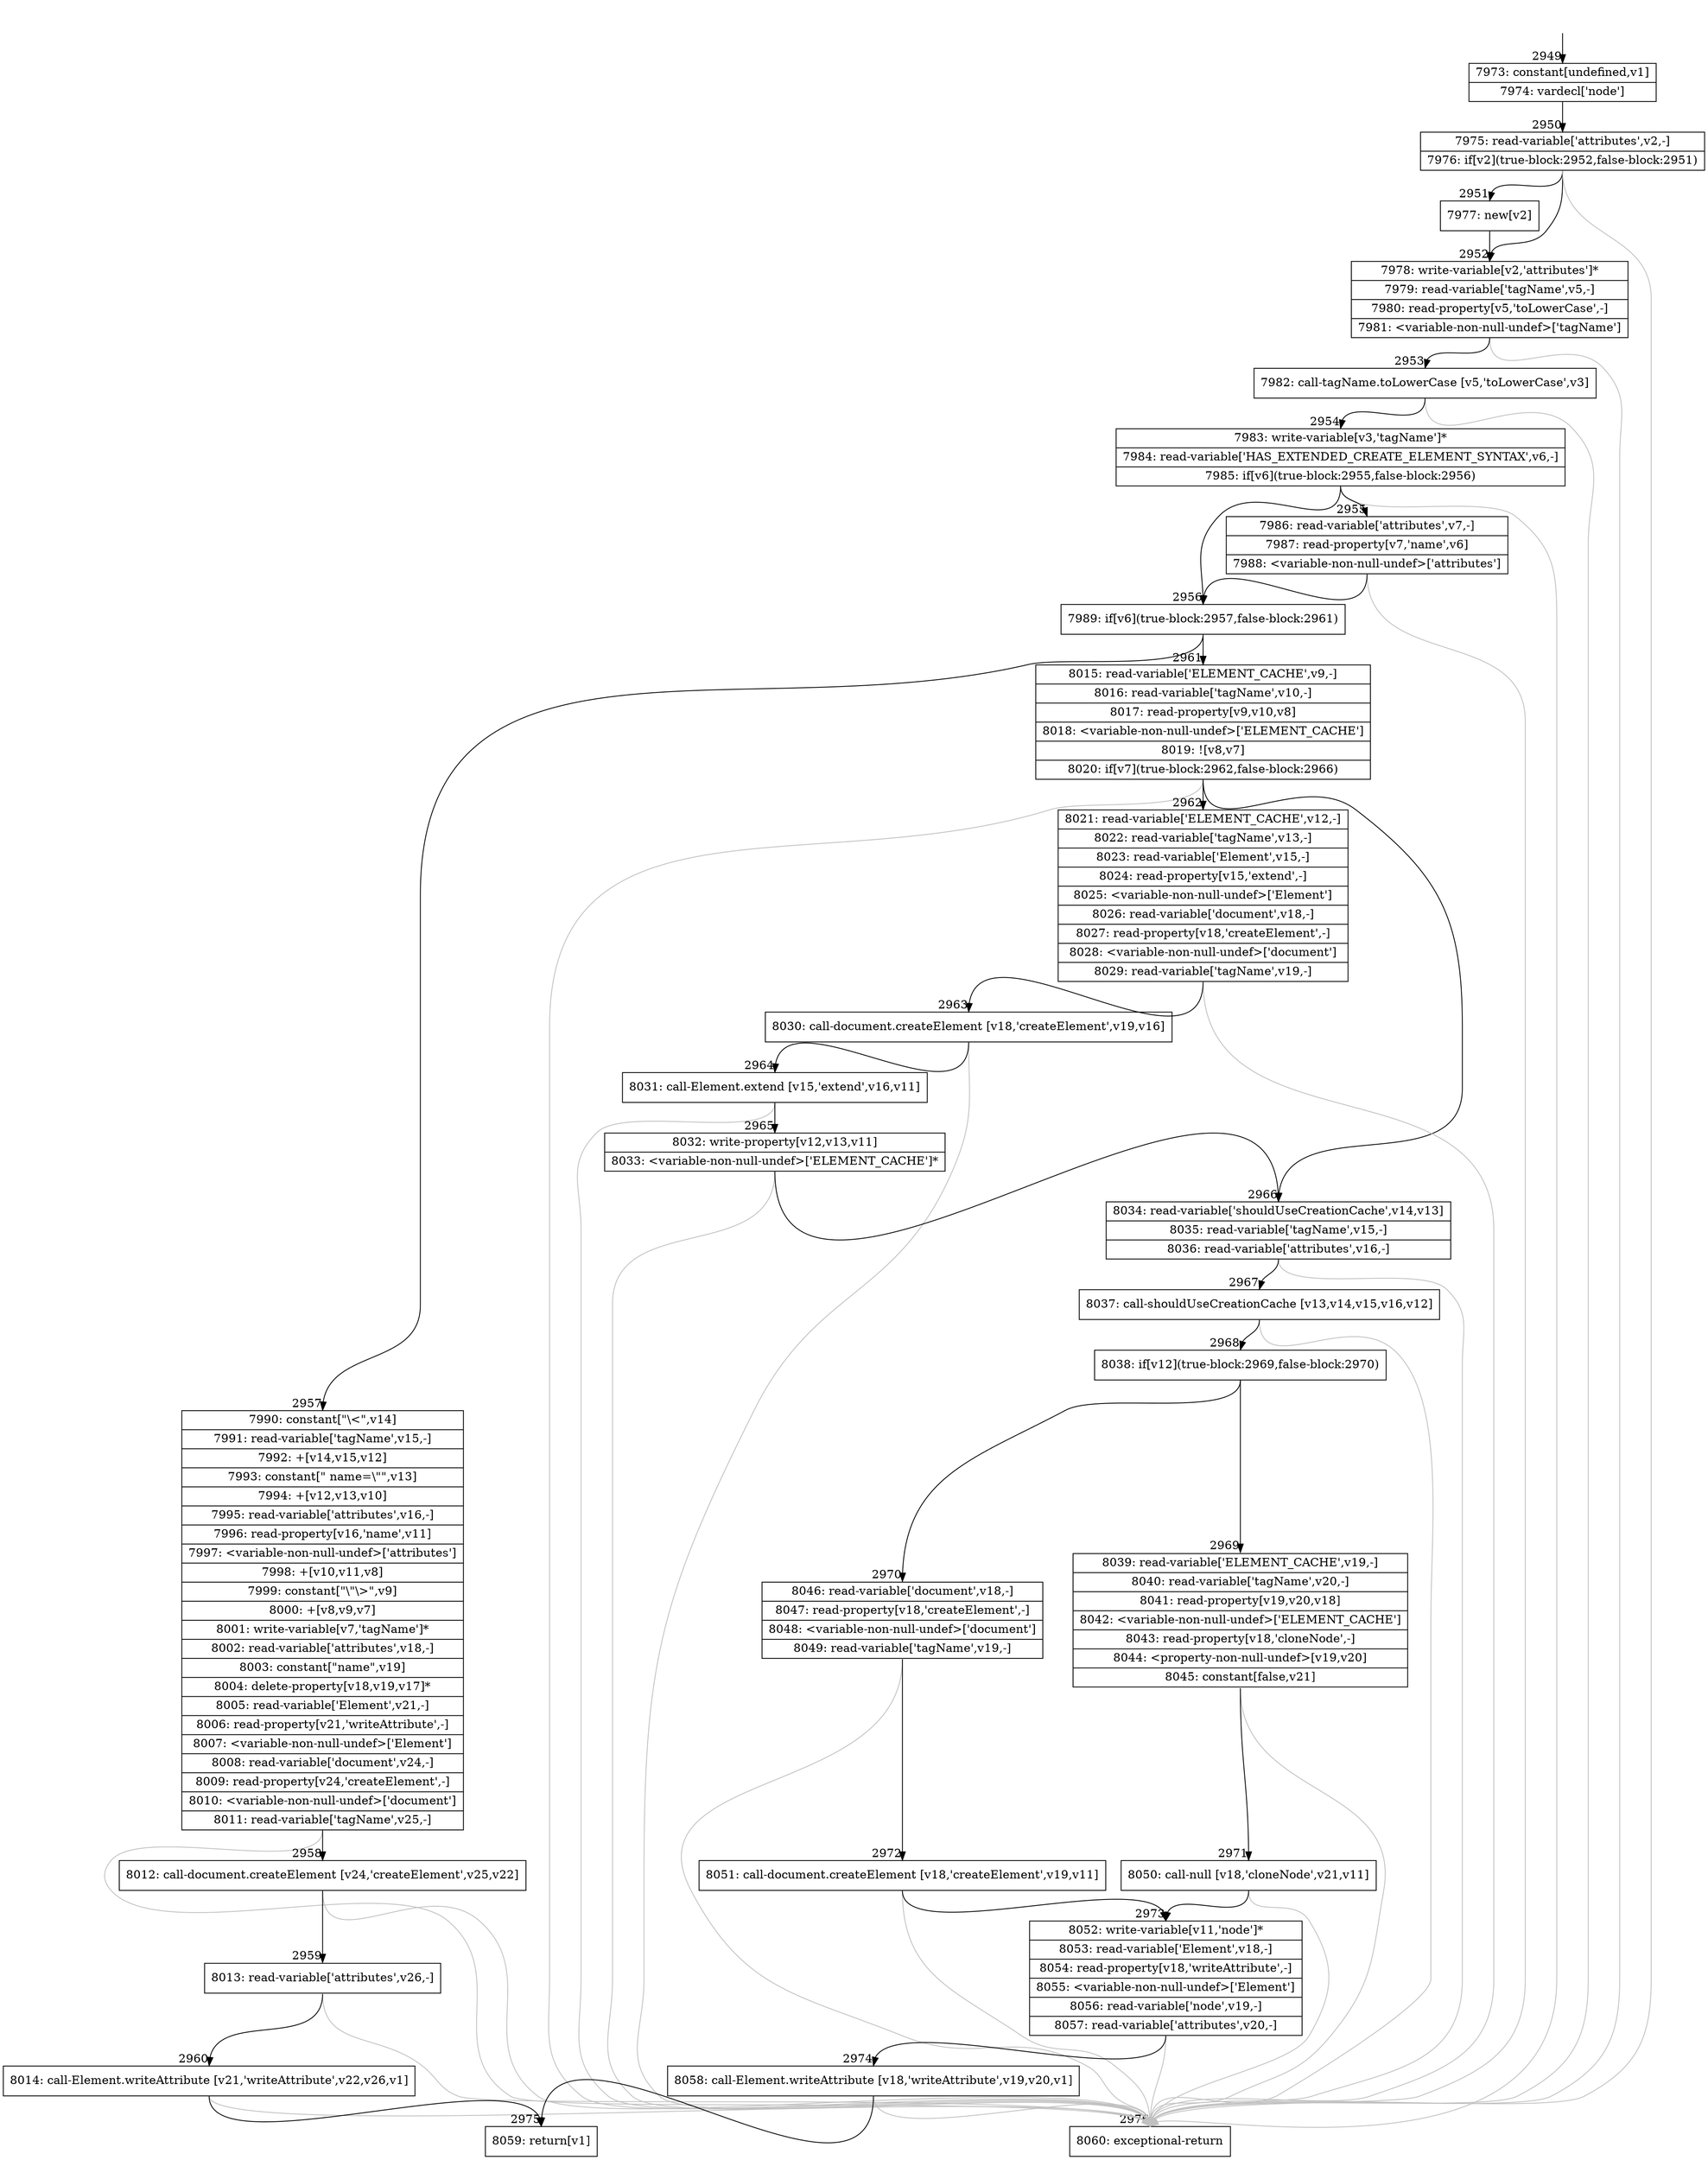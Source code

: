 digraph {
rankdir="TD"
BB_entry263[shape=none,label=""];
BB_entry263 -> BB2949 [tailport=s, headport=n, headlabel="    2949"]
BB2949 [shape=record label="{7973: constant[undefined,v1]|7974: vardecl['node']}" ] 
BB2949 -> BB2950 [tailport=s, headport=n, headlabel="      2950"]
BB2950 [shape=record label="{7975: read-variable['attributes',v2,-]|7976: if[v2](true-block:2952,false-block:2951)}" ] 
BB2950 -> BB2952 [tailport=s, headport=n, headlabel="      2952"]
BB2950 -> BB2951 [tailport=s, headport=n, headlabel="      2951"]
BB2950 -> BB2976 [tailport=s, headport=n, color=gray, headlabel="      2976"]
BB2951 [shape=record label="{7977: new[v2]}" ] 
BB2951 -> BB2952 [tailport=s, headport=n]
BB2952 [shape=record label="{7978: write-variable[v2,'attributes']*|7979: read-variable['tagName',v5,-]|7980: read-property[v5,'toLowerCase',-]|7981: \<variable-non-null-undef\>['tagName']}" ] 
BB2952 -> BB2953 [tailport=s, headport=n, headlabel="      2953"]
BB2952 -> BB2976 [tailport=s, headport=n, color=gray]
BB2953 [shape=record label="{7982: call-tagName.toLowerCase [v5,'toLowerCase',v3]}" ] 
BB2953 -> BB2954 [tailport=s, headport=n, headlabel="      2954"]
BB2953 -> BB2976 [tailport=s, headport=n, color=gray]
BB2954 [shape=record label="{7983: write-variable[v3,'tagName']*|7984: read-variable['HAS_EXTENDED_CREATE_ELEMENT_SYNTAX',v6,-]|7985: if[v6](true-block:2955,false-block:2956)}" ] 
BB2954 -> BB2956 [tailport=s, headport=n, headlabel="      2956"]
BB2954 -> BB2955 [tailport=s, headport=n, headlabel="      2955"]
BB2954 -> BB2976 [tailport=s, headport=n, color=gray]
BB2955 [shape=record label="{7986: read-variable['attributes',v7,-]|7987: read-property[v7,'name',v6]|7988: \<variable-non-null-undef\>['attributes']}" ] 
BB2955 -> BB2956 [tailport=s, headport=n]
BB2955 -> BB2976 [tailport=s, headport=n, color=gray]
BB2956 [shape=record label="{7989: if[v6](true-block:2957,false-block:2961)}" ] 
BB2956 -> BB2957 [tailport=s, headport=n, headlabel="      2957"]
BB2956 -> BB2961 [tailport=s, headport=n, headlabel="      2961"]
BB2957 [shape=record label="{7990: constant[\"\\\<\",v14]|7991: read-variable['tagName',v15,-]|7992: +[v14,v15,v12]|7993: constant[\" name=\\\"\",v13]|7994: +[v12,v13,v10]|7995: read-variable['attributes',v16,-]|7996: read-property[v16,'name',v11]|7997: \<variable-non-null-undef\>['attributes']|7998: +[v10,v11,v8]|7999: constant[\"\\\"\\\>\",v9]|8000: +[v8,v9,v7]|8001: write-variable[v7,'tagName']*|8002: read-variable['attributes',v18,-]|8003: constant[\"name\",v19]|8004: delete-property[v18,v19,v17]*|8005: read-variable['Element',v21,-]|8006: read-property[v21,'writeAttribute',-]|8007: \<variable-non-null-undef\>['Element']|8008: read-variable['document',v24,-]|8009: read-property[v24,'createElement',-]|8010: \<variable-non-null-undef\>['document']|8011: read-variable['tagName',v25,-]}" ] 
BB2957 -> BB2958 [tailport=s, headport=n, headlabel="      2958"]
BB2957 -> BB2976 [tailport=s, headport=n, color=gray]
BB2958 [shape=record label="{8012: call-document.createElement [v24,'createElement',v25,v22]}" ] 
BB2958 -> BB2959 [tailport=s, headport=n, headlabel="      2959"]
BB2958 -> BB2976 [tailport=s, headport=n, color=gray]
BB2959 [shape=record label="{8013: read-variable['attributes',v26,-]}" ] 
BB2959 -> BB2960 [tailport=s, headport=n, headlabel="      2960"]
BB2959 -> BB2976 [tailport=s, headport=n, color=gray]
BB2960 [shape=record label="{8014: call-Element.writeAttribute [v21,'writeAttribute',v22,v26,v1]}" ] 
BB2960 -> BB2975 [tailport=s, headport=n, headlabel="      2975"]
BB2960 -> BB2976 [tailport=s, headport=n, color=gray]
BB2961 [shape=record label="{8015: read-variable['ELEMENT_CACHE',v9,-]|8016: read-variable['tagName',v10,-]|8017: read-property[v9,v10,v8]|8018: \<variable-non-null-undef\>['ELEMENT_CACHE']|8019: ![v8,v7]|8020: if[v7](true-block:2962,false-block:2966)}" ] 
BB2961 -> BB2962 [tailport=s, headport=n, headlabel="      2962"]
BB2961 -> BB2966 [tailport=s, headport=n, headlabel="      2966"]
BB2961 -> BB2976 [tailport=s, headport=n, color=gray]
BB2962 [shape=record label="{8021: read-variable['ELEMENT_CACHE',v12,-]|8022: read-variable['tagName',v13,-]|8023: read-variable['Element',v15,-]|8024: read-property[v15,'extend',-]|8025: \<variable-non-null-undef\>['Element']|8026: read-variable['document',v18,-]|8027: read-property[v18,'createElement',-]|8028: \<variable-non-null-undef\>['document']|8029: read-variable['tagName',v19,-]}" ] 
BB2962 -> BB2963 [tailport=s, headport=n, headlabel="      2963"]
BB2962 -> BB2976 [tailport=s, headport=n, color=gray]
BB2963 [shape=record label="{8030: call-document.createElement [v18,'createElement',v19,v16]}" ] 
BB2963 -> BB2964 [tailport=s, headport=n, headlabel="      2964"]
BB2963 -> BB2976 [tailport=s, headport=n, color=gray]
BB2964 [shape=record label="{8031: call-Element.extend [v15,'extend',v16,v11]}" ] 
BB2964 -> BB2965 [tailport=s, headport=n, headlabel="      2965"]
BB2964 -> BB2976 [tailport=s, headport=n, color=gray]
BB2965 [shape=record label="{8032: write-property[v12,v13,v11]|8033: \<variable-non-null-undef\>['ELEMENT_CACHE']*}" ] 
BB2965 -> BB2966 [tailport=s, headport=n]
BB2965 -> BB2976 [tailport=s, headport=n, color=gray]
BB2966 [shape=record label="{8034: read-variable['shouldUseCreationCache',v14,v13]|8035: read-variable['tagName',v15,-]|8036: read-variable['attributes',v16,-]}" ] 
BB2966 -> BB2967 [tailport=s, headport=n, headlabel="      2967"]
BB2966 -> BB2976 [tailport=s, headport=n, color=gray]
BB2967 [shape=record label="{8037: call-shouldUseCreationCache [v13,v14,v15,v16,v12]}" ] 
BB2967 -> BB2968 [tailport=s, headport=n, headlabel="      2968"]
BB2967 -> BB2976 [tailport=s, headport=n, color=gray]
BB2968 [shape=record label="{8038: if[v12](true-block:2969,false-block:2970)}" ] 
BB2968 -> BB2969 [tailport=s, headport=n, headlabel="      2969"]
BB2968 -> BB2970 [tailport=s, headport=n, headlabel="      2970"]
BB2969 [shape=record label="{8039: read-variable['ELEMENT_CACHE',v19,-]|8040: read-variable['tagName',v20,-]|8041: read-property[v19,v20,v18]|8042: \<variable-non-null-undef\>['ELEMENT_CACHE']|8043: read-property[v18,'cloneNode',-]|8044: \<property-non-null-undef\>[v19,v20]|8045: constant[false,v21]}" ] 
BB2969 -> BB2971 [tailport=s, headport=n, headlabel="      2971"]
BB2969 -> BB2976 [tailport=s, headport=n, color=gray]
BB2970 [shape=record label="{8046: read-variable['document',v18,-]|8047: read-property[v18,'createElement',-]|8048: \<variable-non-null-undef\>['document']|8049: read-variable['tagName',v19,-]}" ] 
BB2970 -> BB2972 [tailport=s, headport=n, headlabel="      2972"]
BB2970 -> BB2976 [tailport=s, headport=n, color=gray]
BB2971 [shape=record label="{8050: call-null [v18,'cloneNode',v21,v11]}" ] 
BB2971 -> BB2973 [tailport=s, headport=n, headlabel="      2973"]
BB2971 -> BB2976 [tailport=s, headport=n, color=gray]
BB2972 [shape=record label="{8051: call-document.createElement [v18,'createElement',v19,v11]}" ] 
BB2972 -> BB2973 [tailport=s, headport=n]
BB2972 -> BB2976 [tailport=s, headport=n, color=gray]
BB2973 [shape=record label="{8052: write-variable[v11,'node']*|8053: read-variable['Element',v18,-]|8054: read-property[v18,'writeAttribute',-]|8055: \<variable-non-null-undef\>['Element']|8056: read-variable['node',v19,-]|8057: read-variable['attributes',v20,-]}" ] 
BB2973 -> BB2974 [tailport=s, headport=n, headlabel="      2974"]
BB2973 -> BB2976 [tailport=s, headport=n, color=gray]
BB2974 [shape=record label="{8058: call-Element.writeAttribute [v18,'writeAttribute',v19,v20,v1]}" ] 
BB2974 -> BB2975 [tailport=s, headport=n]
BB2974 -> BB2976 [tailport=s, headport=n, color=gray]
BB2975 [shape=record label="{8059: return[v1]}" ] 
BB2976 [shape=record label="{8060: exceptional-return}" ] 
//#$~ 2118
}

